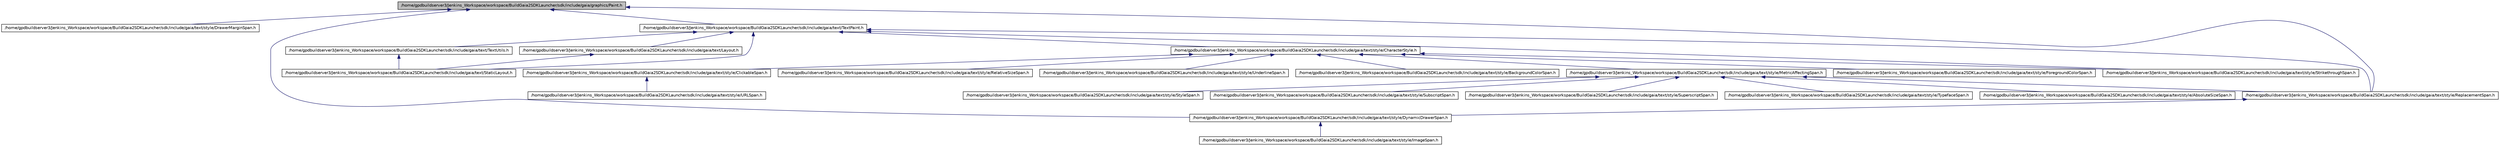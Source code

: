 digraph G
{
  edge [fontname="Helvetica",fontsize="10",labelfontname="Helvetica",labelfontsize="10"];
  node [fontname="Helvetica",fontsize="10",shape=record];
  Node1 [label="/home/gpdbuildserver3/Jenkins_Workspace/workspace/BuildGaia2SDKLauncher/sdk/include/gaia/graphics/Paint.h",height=0.2,width=0.4,color="black", fillcolor="grey75", style="filled" fontcolor="black"];
  Node1 -> Node2 [dir=back,color="midnightblue",fontsize="10",style="solid",fontname="Helvetica"];
  Node2 [label="/home/gpdbuildserver3/Jenkins_Workspace/workspace/BuildGaia2SDKLauncher/sdk/include/gaia/text/style/DrawerMarginSpan.h",height=0.2,width=0.4,color="black", fillcolor="white", style="filled",URL="$d0/dd0/_drawer_margin_span_8h.html"];
  Node1 -> Node3 [dir=back,color="midnightblue",fontsize="10",style="solid",fontname="Helvetica"];
  Node3 [label="/home/gpdbuildserver3/Jenkins_Workspace/workspace/BuildGaia2SDKLauncher/sdk/include/gaia/text/style/DynamicDrawerSpan.h",height=0.2,width=0.4,color="black", fillcolor="white", style="filled",URL="$dd/d32/_dynamic_drawer_span_8h.html"];
  Node3 -> Node4 [dir=back,color="midnightblue",fontsize="10",style="solid",fontname="Helvetica"];
  Node4 [label="/home/gpdbuildserver3/Jenkins_Workspace/workspace/BuildGaia2SDKLauncher/sdk/include/gaia/text/style/ImageSpan.h",height=0.2,width=0.4,color="black", fillcolor="white", style="filled",URL="$da/d07/_image_span_8h.html"];
  Node1 -> Node5 [dir=back,color="midnightblue",fontsize="10",style="solid",fontname="Helvetica"];
  Node5 [label="/home/gpdbuildserver3/Jenkins_Workspace/workspace/BuildGaia2SDKLauncher/sdk/include/gaia/text/style/ReplacementSpan.h",height=0.2,width=0.4,color="black", fillcolor="white", style="filled",URL="$d7/d25/_replacement_span_8h.html"];
  Node5 -> Node3 [dir=back,color="midnightblue",fontsize="10",style="solid",fontname="Helvetica"];
  Node1 -> Node6 [dir=back,color="midnightblue",fontsize="10",style="solid",fontname="Helvetica"];
  Node6 [label="/home/gpdbuildserver3/Jenkins_Workspace/workspace/BuildGaia2SDKLauncher/sdk/include/gaia/text/TextPaint.h",height=0.2,width=0.4,color="black", fillcolor="white", style="filled",URL="$d5/d4f/_text_paint_8h.html"];
  Node6 -> Node7 [dir=back,color="midnightblue",fontsize="10",style="solid",fontname="Helvetica"];
  Node7 [label="/home/gpdbuildserver3/Jenkins_Workspace/workspace/BuildGaia2SDKLauncher/sdk/include/gaia/text/Layout.h",height=0.2,width=0.4,color="black", fillcolor="white", style="filled",URL="$d6/d48/_layout_8h.html"];
  Node7 -> Node8 [dir=back,color="midnightblue",fontsize="10",style="solid",fontname="Helvetica"];
  Node8 [label="/home/gpdbuildserver3/Jenkins_Workspace/workspace/BuildGaia2SDKLauncher/sdk/include/gaia/text/StaticLayout.h",height=0.2,width=0.4,color="black", fillcolor="white", style="filled",URL="$df/d0d/_static_layout_8h.html"];
  Node6 -> Node8 [dir=back,color="midnightblue",fontsize="10",style="solid",fontname="Helvetica"];
  Node6 -> Node9 [dir=back,color="midnightblue",fontsize="10",style="solid",fontname="Helvetica"];
  Node9 [label="/home/gpdbuildserver3/Jenkins_Workspace/workspace/BuildGaia2SDKLauncher/sdk/include/gaia/text/style/CharacterStyle.h",height=0.2,width=0.4,color="black", fillcolor="white", style="filled",URL="$d5/dc5/_character_style_8h.html"];
  Node9 -> Node10 [dir=back,color="midnightblue",fontsize="10",style="solid",fontname="Helvetica"];
  Node10 [label="/home/gpdbuildserver3/Jenkins_Workspace/workspace/BuildGaia2SDKLauncher/sdk/include/gaia/text/style/BackgroundColorSpan.h",height=0.2,width=0.4,color="black", fillcolor="white", style="filled",URL="$d6/da2/_background_color_span_8h.html"];
  Node9 -> Node11 [dir=back,color="midnightblue",fontsize="10",style="solid",fontname="Helvetica"];
  Node11 [label="/home/gpdbuildserver3/Jenkins_Workspace/workspace/BuildGaia2SDKLauncher/sdk/include/gaia/text/style/ClickableSpan.h",height=0.2,width=0.4,color="black", fillcolor="white", style="filled",URL="$d9/d43/_clickable_span_8h.html"];
  Node11 -> Node12 [dir=back,color="midnightblue",fontsize="10",style="solid",fontname="Helvetica"];
  Node12 [label="/home/gpdbuildserver3/Jenkins_Workspace/workspace/BuildGaia2SDKLauncher/sdk/include/gaia/text/style/URLSpan.h",height=0.2,width=0.4,color="black", fillcolor="white", style="filled",URL="$d3/d8d/_u_r_l_span_8h.html"];
  Node9 -> Node13 [dir=back,color="midnightblue",fontsize="10",style="solid",fontname="Helvetica"];
  Node13 [label="/home/gpdbuildserver3/Jenkins_Workspace/workspace/BuildGaia2SDKLauncher/sdk/include/gaia/text/style/ForegroundColorSpan.h",height=0.2,width=0.4,color="black", fillcolor="white", style="filled",URL="$d0/dbb/_foreground_color_span_8h.html"];
  Node9 -> Node14 [dir=back,color="midnightblue",fontsize="10",style="solid",fontname="Helvetica"];
  Node14 [label="/home/gpdbuildserver3/Jenkins_Workspace/workspace/BuildGaia2SDKLauncher/sdk/include/gaia/text/style/MetricAffectingSpan.h",height=0.2,width=0.4,color="black", fillcolor="white", style="filled",URL="$d6/d5c/_metric_affecting_span_8h.html"];
  Node14 -> Node15 [dir=back,color="midnightblue",fontsize="10",style="solid",fontname="Helvetica"];
  Node15 [label="/home/gpdbuildserver3/Jenkins_Workspace/workspace/BuildGaia2SDKLauncher/sdk/include/gaia/text/style/AbsoluteSizeSpan.h",height=0.2,width=0.4,color="black", fillcolor="white", style="filled",URL="$dc/dd0/_absolute_size_span_8h.html"];
  Node14 -> Node5 [dir=back,color="midnightblue",fontsize="10",style="solid",fontname="Helvetica"];
  Node14 -> Node16 [dir=back,color="midnightblue",fontsize="10",style="solid",fontname="Helvetica"];
  Node16 [label="/home/gpdbuildserver3/Jenkins_Workspace/workspace/BuildGaia2SDKLauncher/sdk/include/gaia/text/style/StyleSpan.h",height=0.2,width=0.4,color="black", fillcolor="white", style="filled",URL="$d2/def/_style_span_8h.html"];
  Node14 -> Node17 [dir=back,color="midnightblue",fontsize="10",style="solid",fontname="Helvetica"];
  Node17 [label="/home/gpdbuildserver3/Jenkins_Workspace/workspace/BuildGaia2SDKLauncher/sdk/include/gaia/text/style/SubscriptSpan.h",height=0.2,width=0.4,color="black", fillcolor="white", style="filled",URL="$d2/d7b/_subscript_span_8h.html"];
  Node14 -> Node18 [dir=back,color="midnightblue",fontsize="10",style="solid",fontname="Helvetica"];
  Node18 [label="/home/gpdbuildserver3/Jenkins_Workspace/workspace/BuildGaia2SDKLauncher/sdk/include/gaia/text/style/SuperscriptSpan.h",height=0.2,width=0.4,color="black", fillcolor="white", style="filled",URL="$d4/dbd/_superscript_span_8h.html"];
  Node14 -> Node19 [dir=back,color="midnightblue",fontsize="10",style="solid",fontname="Helvetica"];
  Node19 [label="/home/gpdbuildserver3/Jenkins_Workspace/workspace/BuildGaia2SDKLauncher/sdk/include/gaia/text/style/TypefaceSpan.h",height=0.2,width=0.4,color="black", fillcolor="white", style="filled",URL="$da/d19/_typeface_span_8h.html"];
  Node9 -> Node20 [dir=back,color="midnightblue",fontsize="10",style="solid",fontname="Helvetica"];
  Node20 [label="/home/gpdbuildserver3/Jenkins_Workspace/workspace/BuildGaia2SDKLauncher/sdk/include/gaia/text/style/RelativeSizeSpan.h",height=0.2,width=0.4,color="black", fillcolor="white", style="filled",URL="$d5/de5/_relative_size_span_8h.html"];
  Node9 -> Node21 [dir=back,color="midnightblue",fontsize="10",style="solid",fontname="Helvetica"];
  Node21 [label="/home/gpdbuildserver3/Jenkins_Workspace/workspace/BuildGaia2SDKLauncher/sdk/include/gaia/text/style/StrikethroughSpan.h",height=0.2,width=0.4,color="black", fillcolor="white", style="filled",URL="$dd/df5/_strikethrough_span_8h.html"];
  Node9 -> Node22 [dir=back,color="midnightblue",fontsize="10",style="solid",fontname="Helvetica"];
  Node22 [label="/home/gpdbuildserver3/Jenkins_Workspace/workspace/BuildGaia2SDKLauncher/sdk/include/gaia/text/style/UnderlineSpan.h",height=0.2,width=0.4,color="black", fillcolor="white", style="filled",URL="$d9/d28/_underline_span_8h.html"];
  Node6 -> Node5 [dir=back,color="midnightblue",fontsize="10",style="solid",fontname="Helvetica"];
  Node6 -> Node21 [dir=back,color="midnightblue",fontsize="10",style="solid",fontname="Helvetica"];
  Node6 -> Node23 [dir=back,color="midnightblue",fontsize="10",style="solid",fontname="Helvetica"];
  Node23 [label="/home/gpdbuildserver3/Jenkins_Workspace/workspace/BuildGaia2SDKLauncher/sdk/include/gaia/text/TextUtils.h",height=0.2,width=0.4,color="black", fillcolor="white", style="filled",URL="$d5/d6d/_text_utils_8h.html"];
  Node23 -> Node8 [dir=back,color="midnightblue",fontsize="10",style="solid",fontname="Helvetica"];
}
